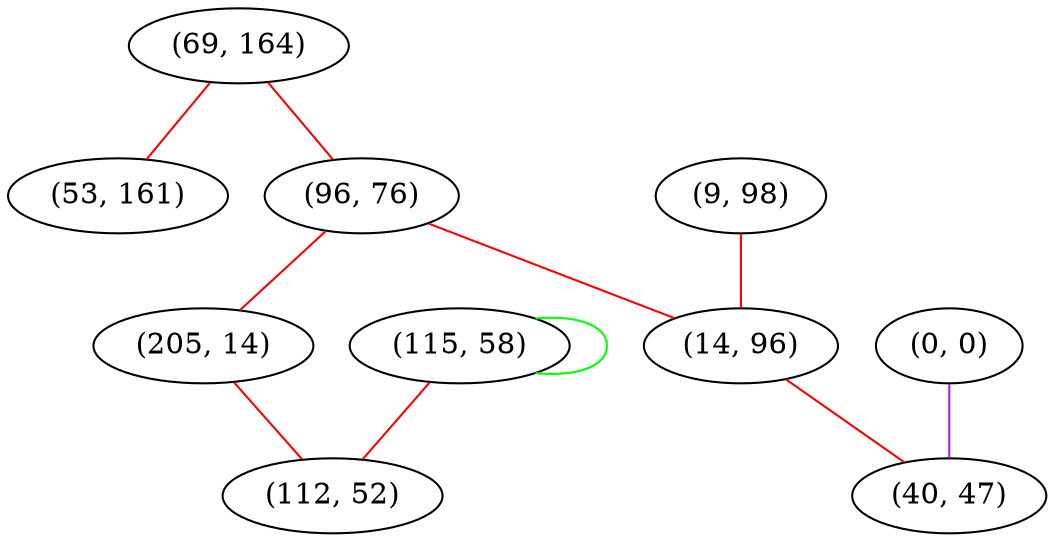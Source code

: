 graph "" {
"(69, 164)";
"(0, 0)";
"(9, 98)";
"(53, 161)";
"(115, 58)";
"(96, 76)";
"(205, 14)";
"(14, 96)";
"(112, 52)";
"(40, 47)";
"(69, 164)" -- "(53, 161)"  [color=red, key=0, weight=1];
"(69, 164)" -- "(96, 76)"  [color=red, key=0, weight=1];
"(0, 0)" -- "(40, 47)"  [color=purple, key=0, weight=4];
"(9, 98)" -- "(14, 96)"  [color=red, key=0, weight=1];
"(115, 58)" -- "(115, 58)"  [color=green, key=0, weight=2];
"(115, 58)" -- "(112, 52)"  [color=red, key=0, weight=1];
"(96, 76)" -- "(205, 14)"  [color=red, key=0, weight=1];
"(96, 76)" -- "(14, 96)"  [color=red, key=0, weight=1];
"(205, 14)" -- "(112, 52)"  [color=red, key=0, weight=1];
"(14, 96)" -- "(40, 47)"  [color=red, key=0, weight=1];
}

